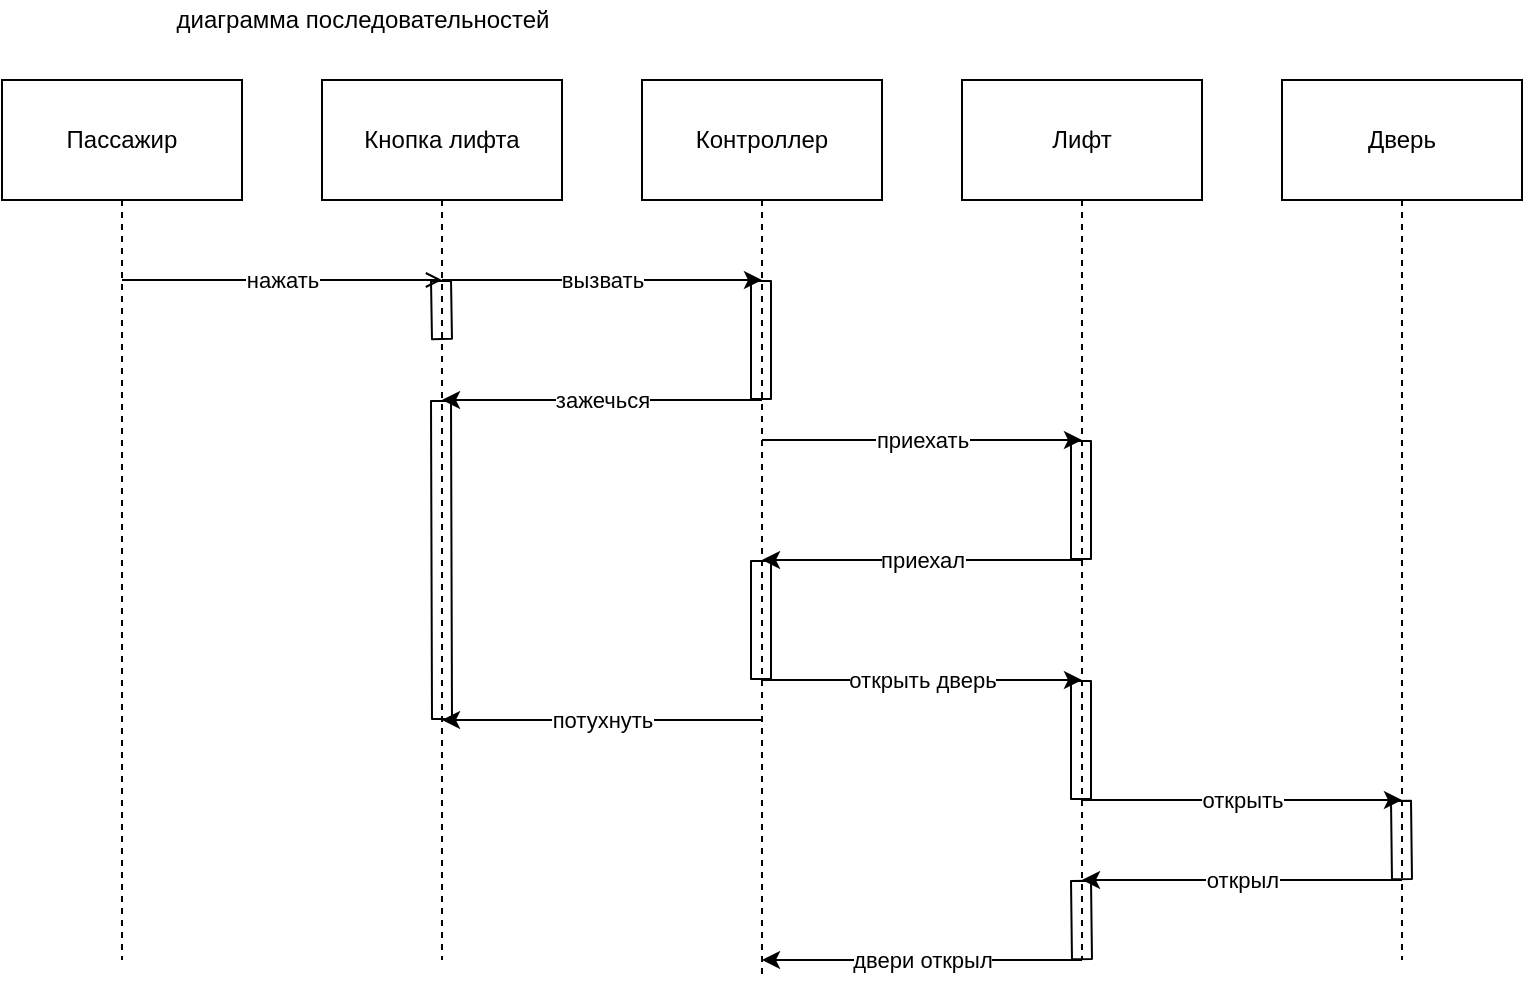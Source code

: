 <mxfile version="14.5.1" type="device"><diagram id="6fwCXcxFFyya0LUkHzbF" name="Страница 1"><mxGraphModel dx="1038" dy="607" grid="1" gridSize="10" guides="1" tooltips="1" connect="1" arrows="1" fold="1" page="0" pageScale="1" pageWidth="1600" pageHeight="1200" math="0" shadow="0"><root><mxCell id="0"/><mxCell id="1" parent="0"/><mxCell id="vT8ofGjiCRxnG45zyIxo-1" value="диаграмма последовательностей" style="text;html=1;align=center;verticalAlign=middle;resizable=0;points=[];autosize=1;" vertex="1" parent="1"><mxGeometry x="160" y="160" width="200" height="20" as="geometry"/></mxCell><mxCell id="vT8ofGjiCRxnG45zyIxo-8" style="edgeStyle=orthogonalEdgeStyle;rounded=0;orthogonalLoop=1;jettySize=auto;html=1;dashed=1;endArrow=none;endFill=0;" edge="1" parent="1" source="vT8ofGjiCRxnG45zyIxo-2"><mxGeometry relative="1" as="geometry"><mxPoint x="140" y="640" as="targetPoint"/><Array as="points"><mxPoint x="140" y="470"/><mxPoint x="140" y="470"/></Array></mxGeometry></mxCell><mxCell id="vT8ofGjiCRxnG45zyIxo-2" value="Пассажир" style="whiteSpace=wrap;html=1;" vertex="1" parent="1"><mxGeometry x="80" y="200" width="120" height="60" as="geometry"/></mxCell><mxCell id="vT8ofGjiCRxnG45zyIxo-9" style="edgeStyle=orthogonalEdgeStyle;rounded=0;orthogonalLoop=1;jettySize=auto;html=1;dashed=1;endArrow=none;endFill=0;" edge="1" parent="1" source="vT8ofGjiCRxnG45zyIxo-3"><mxGeometry relative="1" as="geometry"><mxPoint x="300" y="640" as="targetPoint"/></mxGeometry></mxCell><mxCell id="vT8ofGjiCRxnG45zyIxo-3" value="Кнопка лифта" style="whiteSpace=wrap;html=1;" vertex="1" parent="1"><mxGeometry x="240" y="200" width="120" height="60" as="geometry"/></mxCell><mxCell id="vT8ofGjiCRxnG45zyIxo-11" style="edgeStyle=orthogonalEdgeStyle;rounded=0;orthogonalLoop=1;jettySize=auto;html=1;dashed=1;endArrow=none;endFill=0;" edge="1" parent="1" source="vT8ofGjiCRxnG45zyIxo-4"><mxGeometry relative="1" as="geometry"><mxPoint x="620" y="640" as="targetPoint"/></mxGeometry></mxCell><mxCell id="vT8ofGjiCRxnG45zyIxo-4" value="Лифт" style="whiteSpace=wrap;html=1;" vertex="1" parent="1"><mxGeometry x="560" y="200" width="120" height="60" as="geometry"/></mxCell><mxCell id="vT8ofGjiCRxnG45zyIxo-10" style="edgeStyle=orthogonalEdgeStyle;rounded=0;orthogonalLoop=1;jettySize=auto;html=1;dashed=1;endArrow=none;endFill=0;" edge="1" parent="1" source="vT8ofGjiCRxnG45zyIxo-5"><mxGeometry relative="1" as="geometry"><mxPoint x="460" y="650" as="targetPoint"/></mxGeometry></mxCell><mxCell id="vT8ofGjiCRxnG45zyIxo-5" value="Контроллер" style="whiteSpace=wrap;html=1;" vertex="1" parent="1"><mxGeometry x="400" y="200" width="120" height="60" as="geometry"/></mxCell><mxCell id="vT8ofGjiCRxnG45zyIxo-12" style="edgeStyle=orthogonalEdgeStyle;rounded=0;orthogonalLoop=1;jettySize=auto;html=1;dashed=1;endArrow=none;endFill=0;" edge="1" parent="1" source="vT8ofGjiCRxnG45zyIxo-6"><mxGeometry relative="1" as="geometry"><mxPoint x="780" y="640" as="targetPoint"/></mxGeometry></mxCell><mxCell id="vT8ofGjiCRxnG45zyIxo-6" value="Дверь" style="whiteSpace=wrap;html=1;" vertex="1" parent="1"><mxGeometry x="720" y="200" width="120" height="60" as="geometry"/></mxCell><mxCell id="vT8ofGjiCRxnG45zyIxo-14" value="нажать" style="endArrow=open;html=1;endFill=0;" edge="1" parent="1"><mxGeometry width="50" height="50" relative="1" as="geometry"><mxPoint x="140" y="300" as="sourcePoint"/><mxPoint x="300" y="300" as="targetPoint"/></mxGeometry></mxCell><mxCell id="vT8ofGjiCRxnG45zyIxo-17" value="" style="shape=flexArrow;endArrow=none;html=1;endFill=0;" edge="1" parent="1"><mxGeometry width="50" height="50" relative="1" as="geometry"><mxPoint x="300" y="330" as="sourcePoint"/><mxPoint x="299.5" y="300" as="targetPoint"/></mxGeometry></mxCell><mxCell id="vT8ofGjiCRxnG45zyIxo-18" value="вызвать" style="endArrow=classic;html=1;" edge="1" parent="1"><mxGeometry width="50" height="50" relative="1" as="geometry"><mxPoint x="300" y="300" as="sourcePoint"/><mxPoint x="460" y="300" as="targetPoint"/></mxGeometry></mxCell><mxCell id="vT8ofGjiCRxnG45zyIxo-19" value="" style="shape=flexArrow;endArrow=none;html=1;endFill=0;" edge="1" parent="1"><mxGeometry width="50" height="50" relative="1" as="geometry"><mxPoint x="459.5" y="360" as="sourcePoint"/><mxPoint x="459.5" y="300" as="targetPoint"/></mxGeometry></mxCell><mxCell id="vT8ofGjiCRxnG45zyIxo-20" value="зажечься" style="endArrow=classic;html=1;" edge="1" parent="1"><mxGeometry width="50" height="50" relative="1" as="geometry"><mxPoint x="460" y="360" as="sourcePoint"/><mxPoint x="300" y="360" as="targetPoint"/></mxGeometry></mxCell><mxCell id="vT8ofGjiCRxnG45zyIxo-21" value="" style="shape=flexArrow;endArrow=none;html=1;endFill=0;" edge="1" parent="1"><mxGeometry width="50" height="50" relative="1" as="geometry"><mxPoint x="300" y="520" as="sourcePoint"/><mxPoint x="299.5" y="360" as="targetPoint"/></mxGeometry></mxCell><mxCell id="vT8ofGjiCRxnG45zyIxo-22" value="приехать" style="endArrow=classic;html=1;" edge="1" parent="1"><mxGeometry width="50" height="50" relative="1" as="geometry"><mxPoint x="460" y="380" as="sourcePoint"/><mxPoint x="620" y="380" as="targetPoint"/></mxGeometry></mxCell><mxCell id="vT8ofGjiCRxnG45zyIxo-23" value="" style="shape=flexArrow;endArrow=none;html=1;endFill=0;" edge="1" parent="1"><mxGeometry width="50" height="50" relative="1" as="geometry"><mxPoint x="619.5" y="440" as="sourcePoint"/><mxPoint x="619.5" y="380" as="targetPoint"/></mxGeometry></mxCell><mxCell id="vT8ofGjiCRxnG45zyIxo-25" value="приехал" style="endArrow=classic;html=1;" edge="1" parent="1"><mxGeometry width="50" height="50" relative="1" as="geometry"><mxPoint x="620" y="440" as="sourcePoint"/><mxPoint x="460" y="440" as="targetPoint"/></mxGeometry></mxCell><mxCell id="vT8ofGjiCRxnG45zyIxo-26" value="" style="shape=flexArrow;endArrow=none;html=1;endFill=0;" edge="1" parent="1"><mxGeometry width="50" height="50" relative="1" as="geometry"><mxPoint x="459.5" y="500" as="sourcePoint"/><mxPoint x="459.5" y="440" as="targetPoint"/></mxGeometry></mxCell><mxCell id="vT8ofGjiCRxnG45zyIxo-27" value="открыть дверь" style="endArrow=classic;html=1;" edge="1" parent="1"><mxGeometry width="50" height="50" relative="1" as="geometry"><mxPoint x="460" y="500" as="sourcePoint"/><mxPoint x="620" y="500" as="targetPoint"/></mxGeometry></mxCell><mxCell id="vT8ofGjiCRxnG45zyIxo-28" value="" style="shape=flexArrow;endArrow=none;html=1;endFill=0;" edge="1" parent="1"><mxGeometry width="50" height="50" relative="1" as="geometry"><mxPoint x="619.5" y="560" as="sourcePoint"/><mxPoint x="619.5" y="500" as="targetPoint"/></mxGeometry></mxCell><mxCell id="vT8ofGjiCRxnG45zyIxo-29" value="потухнуть" style="endArrow=classic;html=1;" edge="1" parent="1"><mxGeometry width="50" height="50" relative="1" as="geometry"><mxPoint x="460" y="520" as="sourcePoint"/><mxPoint x="300" y="520" as="targetPoint"/></mxGeometry></mxCell><mxCell id="vT8ofGjiCRxnG45zyIxo-30" value="открыть" style="endArrow=classic;html=1;" edge="1" parent="1"><mxGeometry width="50" height="50" relative="1" as="geometry"><mxPoint x="620" y="560" as="sourcePoint"/><mxPoint x="780" y="560" as="targetPoint"/></mxGeometry></mxCell><mxCell id="vT8ofGjiCRxnG45zyIxo-31" value="открыл" style="endArrow=none;html=1;startArrow=classic;startFill=1;endFill=0;" edge="1" parent="1"><mxGeometry width="50" height="50" relative="1" as="geometry"><mxPoint x="620" y="600" as="sourcePoint"/><mxPoint x="780" y="600" as="targetPoint"/></mxGeometry></mxCell><mxCell id="vT8ofGjiCRxnG45zyIxo-32" value="" style="shape=flexArrow;endArrow=none;html=1;endFill=0;" edge="1" parent="1"><mxGeometry width="50" height="50" relative="1" as="geometry"><mxPoint x="780" y="600" as="sourcePoint"/><mxPoint x="779.5" y="560" as="targetPoint"/></mxGeometry></mxCell><mxCell id="vT8ofGjiCRxnG45zyIxo-33" value="двери открыл" style="endArrow=classic;html=1;" edge="1" parent="1"><mxGeometry width="50" height="50" relative="1" as="geometry"><mxPoint x="620" y="640" as="sourcePoint"/><mxPoint x="460" y="640" as="targetPoint"/></mxGeometry></mxCell><mxCell id="vT8ofGjiCRxnG45zyIxo-34" value="" style="shape=flexArrow;endArrow=none;html=1;endFill=0;" edge="1" parent="1"><mxGeometry width="50" height="50" relative="1" as="geometry"><mxPoint x="620" y="640" as="sourcePoint"/><mxPoint x="619.5" y="600" as="targetPoint"/></mxGeometry></mxCell></root></mxGraphModel></diagram></mxfile>